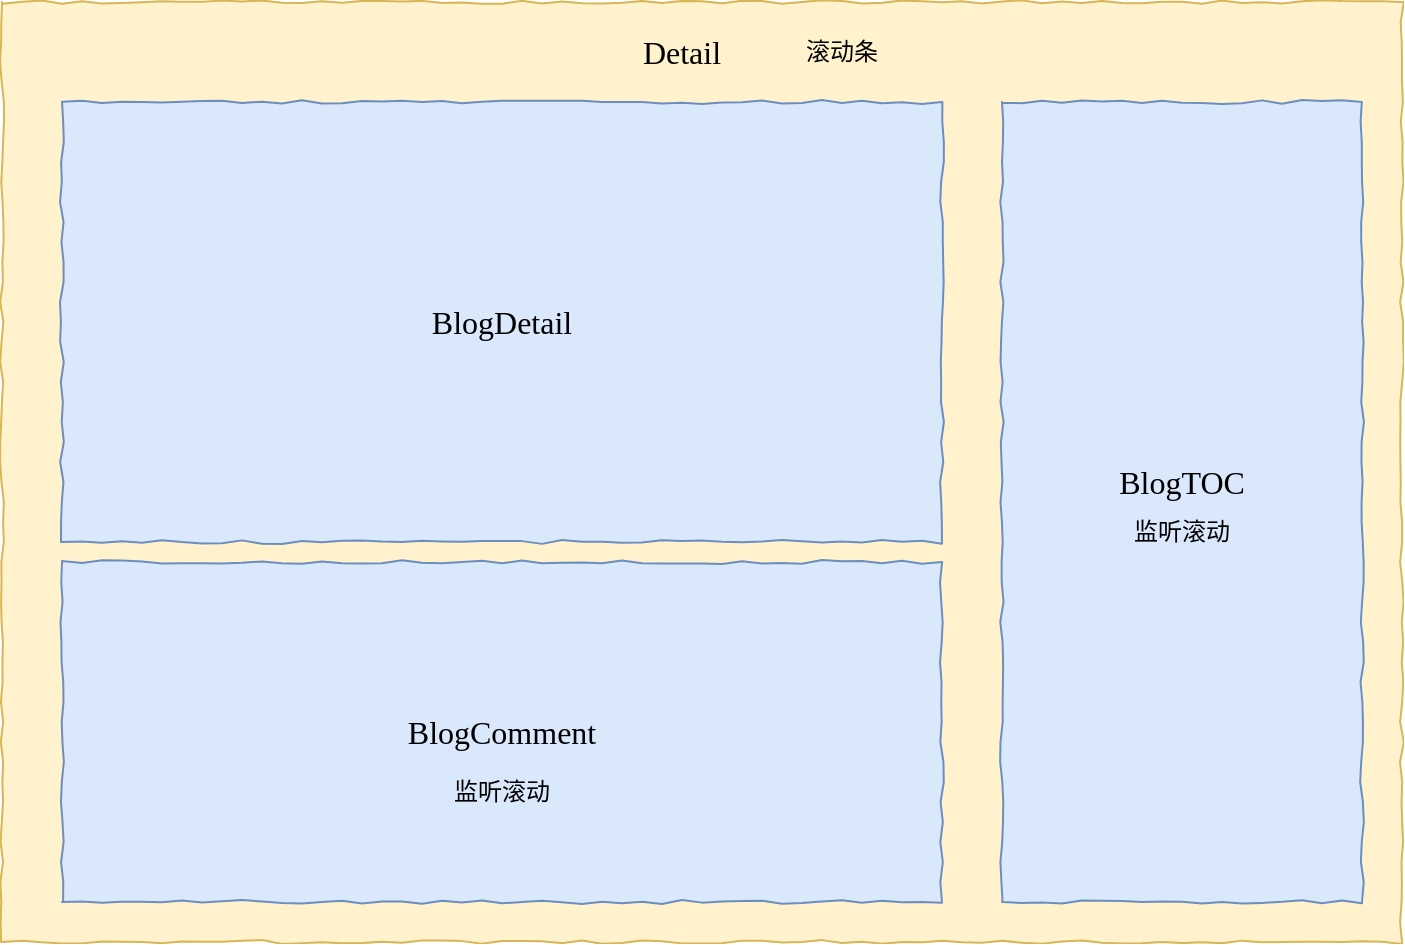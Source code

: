 <mxfile version="21.6.5" type="device">
  <diagram name="第 1 页" id="LaOWiUcQdSU3yIhGlvTi">
    <mxGraphModel dx="1050" dy="541" grid="1" gridSize="10" guides="1" tooltips="1" connect="1" arrows="1" fold="1" page="1" pageScale="1" pageWidth="2000" pageHeight="2000" math="0" shadow="0">
      <root>
        <mxCell id="0" />
        <mxCell id="1" parent="0" />
        <mxCell id="02b5nnepgXRyqaMgDM8i-1" value="" style="rounded=0;whiteSpace=wrap;html=1;comic=1;fillColor=#fff2cc;strokeColor=#d6b656;" vertex="1" parent="1">
          <mxGeometry x="170" y="380" width="700" height="470" as="geometry" />
        </mxCell>
        <mxCell id="02b5nnepgXRyqaMgDM8i-2" value="" style="rounded=0;whiteSpace=wrap;html=1;comic=1;fillColor=#dae8fc;strokeColor=#6c8ebf;glass=0;shadow=0;" vertex="1" parent="1">
          <mxGeometry x="200" y="430" width="440" height="220" as="geometry" />
        </mxCell>
        <mxCell id="02b5nnepgXRyqaMgDM8i-3" value="" style="rounded=0;whiteSpace=wrap;html=1;comic=1;fillColor=#dae8fc;strokeColor=#6c8ebf;" vertex="1" parent="1">
          <mxGeometry x="200" y="660" width="440" height="170" as="geometry" />
        </mxCell>
        <mxCell id="02b5nnepgXRyqaMgDM8i-4" value="" style="rounded=0;whiteSpace=wrap;html=1;comic=1;fillColor=#dae8fc;strokeColor=#6c8ebf;" vertex="1" parent="1">
          <mxGeometry x="670" y="430" width="180" height="400" as="geometry" />
        </mxCell>
        <mxCell id="02b5nnepgXRyqaMgDM8i-5" value="&lt;font face=&quot;Comic Sans MS&quot; style=&quot;font-size: 16px;&quot;&gt;Detail&lt;/font&gt;" style="text;html=1;strokeColor=none;fillColor=none;align=center;verticalAlign=middle;whiteSpace=wrap;rounded=0;" vertex="1" parent="1">
          <mxGeometry x="480" y="390" width="60" height="30" as="geometry" />
        </mxCell>
        <mxCell id="02b5nnepgXRyqaMgDM8i-7" value="&lt;font face=&quot;Comic Sans MS&quot; style=&quot;font-size: 16px;&quot;&gt;BlogDetail&lt;br&gt;&lt;/font&gt;" style="text;html=1;strokeColor=none;fillColor=none;align=center;verticalAlign=middle;whiteSpace=wrap;rounded=0;" vertex="1" parent="1">
          <mxGeometry x="390" y="525" width="60" height="30" as="geometry" />
        </mxCell>
        <mxCell id="02b5nnepgXRyqaMgDM8i-8" value="&lt;font face=&quot;Comic Sans MS&quot; style=&quot;font-size: 16px;&quot;&gt;BlogComment&lt;br&gt;&lt;/font&gt;" style="text;html=1;strokeColor=none;fillColor=none;align=center;verticalAlign=middle;whiteSpace=wrap;rounded=0;" vertex="1" parent="1">
          <mxGeometry x="390" y="730" width="60" height="30" as="geometry" />
        </mxCell>
        <mxCell id="02b5nnepgXRyqaMgDM8i-9" value="&lt;font face=&quot;Comic Sans MS&quot; style=&quot;font-size: 16px;&quot;&gt;BlogTOC&lt;br&gt;&lt;br&gt;&lt;/font&gt;" style="text;html=1;strokeColor=none;fillColor=none;align=center;verticalAlign=middle;whiteSpace=wrap;rounded=0;" vertex="1" parent="1">
          <mxGeometry x="730" y="615" width="60" height="30" as="geometry" />
        </mxCell>
        <mxCell id="02b5nnepgXRyqaMgDM8i-10" value="监听滚动" style="text;html=1;strokeColor=none;fillColor=none;align=center;verticalAlign=middle;whiteSpace=wrap;rounded=0;" vertex="1" parent="1">
          <mxGeometry x="730" y="630" width="60" height="30" as="geometry" />
        </mxCell>
        <mxCell id="02b5nnepgXRyqaMgDM8i-11" value="监听滚动" style="text;html=1;strokeColor=none;fillColor=none;align=center;verticalAlign=middle;whiteSpace=wrap;rounded=0;" vertex="1" parent="1">
          <mxGeometry x="390" y="760" width="60" height="30" as="geometry" />
        </mxCell>
        <mxCell id="02b5nnepgXRyqaMgDM8i-12" value="滚动条" style="text;html=1;strokeColor=none;fillColor=none;align=center;verticalAlign=middle;whiteSpace=wrap;rounded=0;" vertex="1" parent="1">
          <mxGeometry x="560" y="390" width="60" height="30" as="geometry" />
        </mxCell>
      </root>
    </mxGraphModel>
  </diagram>
</mxfile>
